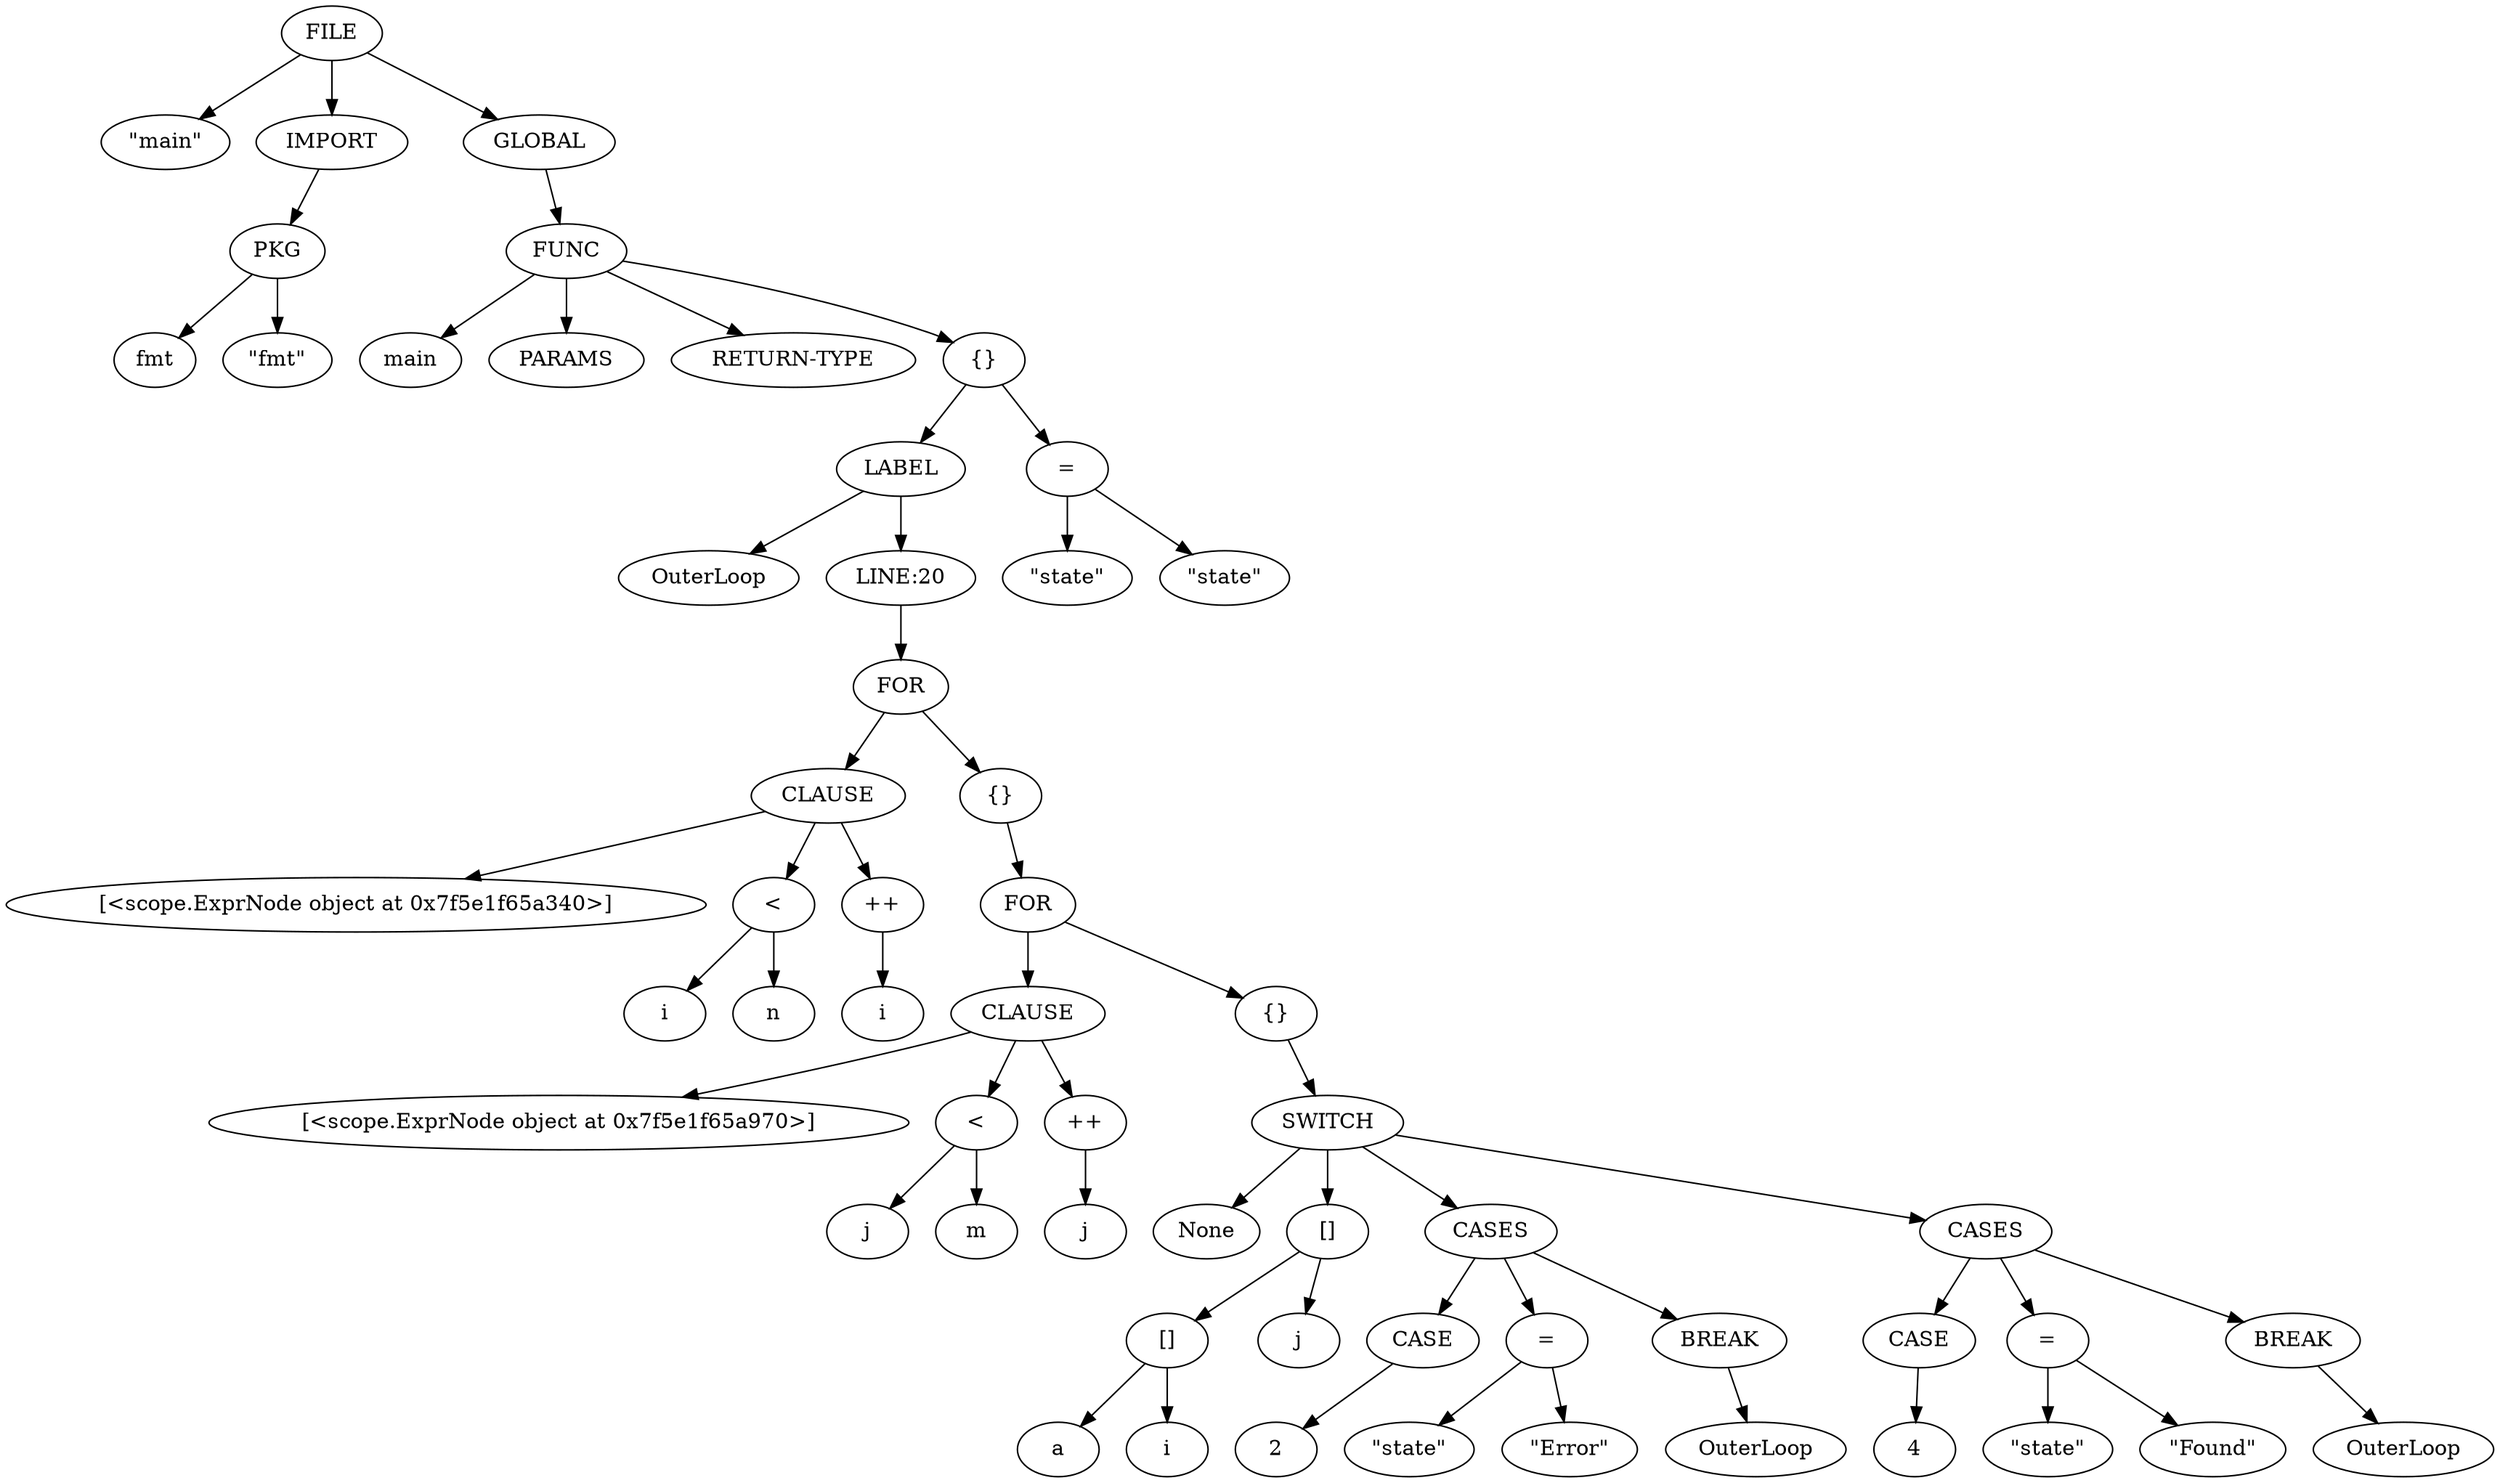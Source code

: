 digraph G {
	0 -> 1;
	0 -> 2;
	2 -> 3;
	3 -> 4;
	3 -> 5;
	0 -> 6;
	6 -> 7;
	7 -> 8;
	7 -> 9;
	7 -> 10;
	7 -> 11;
	11 -> 12;
	12 -> 13;
	12 -> 14;
	14 -> 15;
	15 -> 16;
	16 -> 17;
	16 -> 18;
	18 -> 19;
	18 -> 20;
	16 -> 21;
	21 -> 22;
	15 -> 23;
	23 -> 24;
	24 -> 25;
	25 -> 26;
	25 -> 27;
	27 -> 28;
	27 -> 29;
	25 -> 30;
	30 -> 31;
	24 -> 32;
	32 -> 33;
	33 -> 34;
	33 -> 35;
	35 -> 36;
	36 -> 37;
	36 -> 38;
	35 -> 39;
	33 -> 40;
	40 -> 41;
	41 -> 42;
	40 -> 43;
	43 -> 44;
	43 -> 45;
	40 -> 46;
	46 -> 47;
	33 -> 48;
	48 -> 49;
	49 -> 50;
	48 -> 51;
	51 -> 52;
	51 -> 53;
	48 -> 54;
	54 -> 55;
	11 -> 56;
	56 -> 57;
	56 -> 58;
	0 [label=FILE];	1 [label="\"main\""];	2 [label="IMPORT"];	3 [label="PKG"];	4 [label="fmt"];	5 [label="\"fmt\""];	6 [label="GLOBAL"];	7 [label="FUNC"];	8 [label="main"];	9 [label="PARAMS"];	10 [label="RETURN-TYPE"];	11 [label="{}"];	12 [label="LABEL"];	13 [label="OuterLoop"];	14 [label="LINE:20"];	15 [label="FOR"];	16 [label="CLAUSE"];	17 [label="[<scope.ExprNode object at 0x7f5e1f65a340>]"];	18 [label="<"];	19 [label="i"];	20 [label="n"];	21 [label="++"];	22 [label="i"];	23 [label="{}"];	24 [label="FOR"];	25 [label="CLAUSE"];	26 [label="[<scope.ExprNode object at 0x7f5e1f65a970>]"];	27 [label="<"];	28 [label="j"];	29 [label="m"];	30 [label="++"];	31 [label="j"];	32 [label="{}"];	33 [label="SWITCH"];	34 [label="None"];	35 [label="[]"];	36 [label="[]"];	37 [label="a"];	38 [label="i"];	39 [label="j"];	40 [label="CASES"];	41 [label="CASE"];	42 [label="2"];	43 [label="="];	44 [label="\"state\""];	45 [label="\"Error\""];	46 [label="BREAK"];	47 [label="OuterLoop"];	48 [label="CASES"];	49 [label="CASE"];	50 [label="4"];	51 [label="="];	52 [label="\"state\""];	53 [label="\"Found\""];	54 [label="BREAK"];	55 [label="OuterLoop"];	56 [label="="];	57 [label="\"state\""];	58 [label="\"state\""];
}